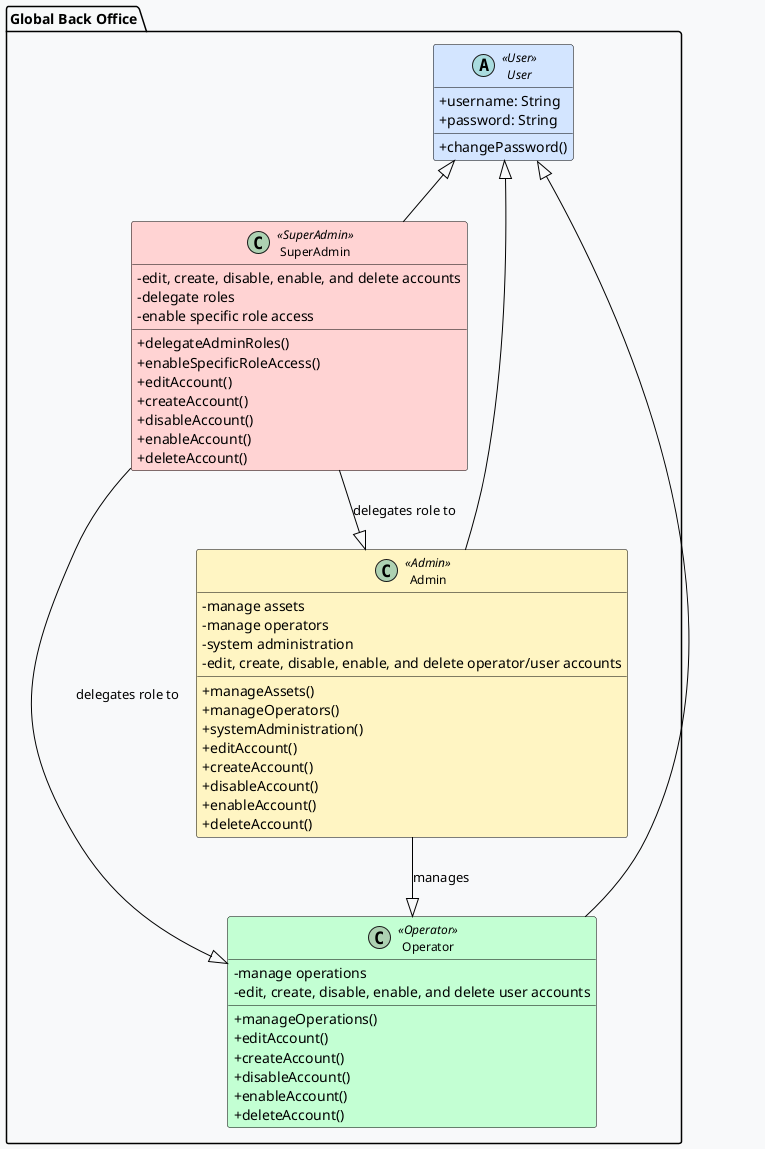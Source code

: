 @startuml
skinparam backgroundColor #F8F9FA
skinparam classAttributeIconSize 0

' Define styles for different classes
skinparam class {
  BackgroundColor<<User>> #D3E5FF
  BackgroundColor<<SuperAdmin>> #FFD3D3
  BackgroundColor<<Admin>> #FFF5C3
  BackgroundColor<<Operator>> #C3FFD3
  BorderColor #000000
  ArrowColor #000000
  FontSize 12
}

package "Global Back Office" {
  abstract class User <<User>> {
    +username: String
    +password: String
    +changePassword()
  }

  class SuperAdmin <<SuperAdmin>> {
    +delegateAdminRoles()
    +enableSpecificRoleAccess()
    +editAccount()
    +createAccount()
    +disableAccount()
    +enableAccount()
    +deleteAccount()
  }

  class Admin <<Admin>> {
    +manageAssets()
    +manageOperators()
    +systemAdministration()
    +editAccount()
    +createAccount()
    +disableAccount()
    +enableAccount()
    +deleteAccount()
  }

  class Operator <<Operator>> {
    +manageOperations()
    +editAccount()
    +createAccount()
    +disableAccount()
    +enableAccount()
    +deleteAccount()
  }

  User <|-- SuperAdmin
  User <|-- Admin
  User <|-- Operator

  SuperAdmin -down-|> Admin : delegates role to
  SuperAdmin -down-|> Operator : delegates role to
  Admin -down-|> Operator : manages

  ' Add comments to specify responsibilities
  SuperAdmin : - edit, create, disable, enable, and delete accounts
  SuperAdmin : - delegate roles
  SuperAdmin : - enable specific role access
  Admin : - manage assets
  Admin : - manage operators
  Admin : - system administration
  Admin : - edit, create, disable, enable, and delete operator/user accounts
  Operator : - manage operations
  Operator : - edit, create, disable, enable, and delete user accounts
}

@enduml
